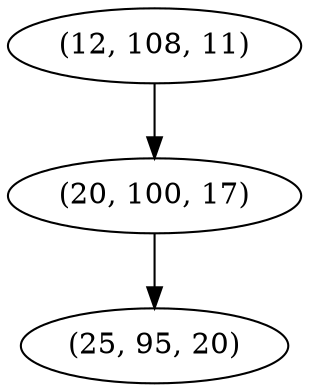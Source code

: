digraph tree {
    "(12, 108, 11)";
    "(20, 100, 17)";
    "(25, 95, 20)";
    "(12, 108, 11)" -> "(20, 100, 17)";
    "(20, 100, 17)" -> "(25, 95, 20)";
}
